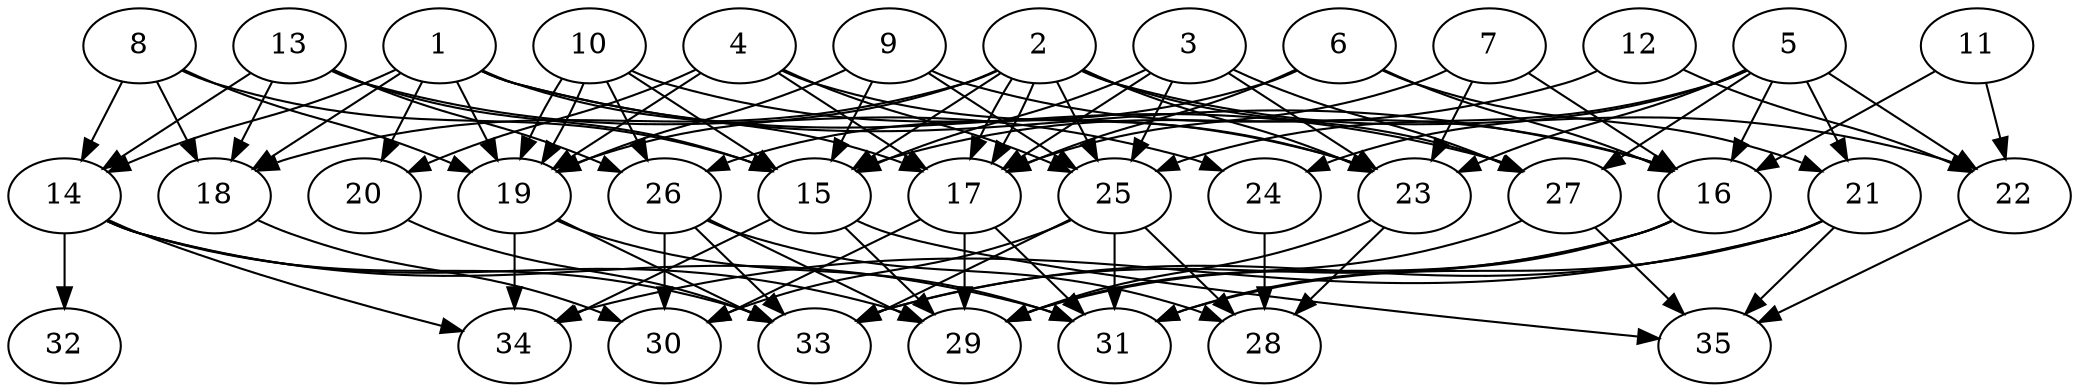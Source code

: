 // DAG automatically generated by daggen at Thu Oct  3 14:05:37 2019
// ./daggen --dot -n 35 --ccr 0.3 --fat 0.7 --regular 0.7 --density 0.5 --mindata 5242880 --maxdata 52428800 
digraph G {
  1 [size="121029973", alpha="0.10", expect_size="36308992"] 
  1 -> 14 [size ="36308992"]
  1 -> 16 [size ="36308992"]
  1 -> 17 [size ="36308992"]
  1 -> 18 [size ="36308992"]
  1 -> 19 [size ="36308992"]
  1 -> 20 [size ="36308992"]
  1 -> 27 [size ="36308992"]
  2 [size="125160107", alpha="0.09", expect_size="37548032"] 
  2 -> 15 [size ="37548032"]
  2 -> 17 [size ="37548032"]
  2 -> 17 [size ="37548032"]
  2 -> 18 [size ="37548032"]
  2 -> 19 [size ="37548032"]
  2 -> 22 [size ="37548032"]
  2 -> 23 [size ="37548032"]
  2 -> 25 [size ="37548032"]
  2 -> 27 [size ="37548032"]
  3 [size="98515627", alpha="0.08", expect_size="29554688"] 
  3 -> 15 [size ="29554688"]
  3 -> 17 [size ="29554688"]
  3 -> 23 [size ="29554688"]
  3 -> 25 [size ="29554688"]
  3 -> 27 [size ="29554688"]
  4 [size="66781867", alpha="0.17", expect_size="20034560"] 
  4 -> 17 [size ="20034560"]
  4 -> 19 [size ="20034560"]
  4 -> 20 [size ="20034560"]
  4 -> 23 [size ="20034560"]
  4 -> 25 [size ="20034560"]
  5 [size="139680427", alpha="0.18", expect_size="41904128"] 
  5 -> 16 [size ="41904128"]
  5 -> 21 [size ="41904128"]
  5 -> 22 [size ="41904128"]
  5 -> 23 [size ="41904128"]
  5 -> 24 [size ="41904128"]
  5 -> 25 [size ="41904128"]
  5 -> 27 [size ="41904128"]
  6 [size="76704427", alpha="0.15", expect_size="23011328"] 
  6 -> 16 [size ="23011328"]
  6 -> 17 [size ="23011328"]
  6 -> 21 [size ="23011328"]
  6 -> 26 [size ="23011328"]
  7 [size="66314240", alpha="0.05", expect_size="19894272"] 
  7 -> 16 [size ="19894272"]
  7 -> 17 [size ="19894272"]
  7 -> 23 [size ="19894272"]
  8 [size="144015360", alpha="0.05", expect_size="43204608"] 
  8 -> 14 [size ="43204608"]
  8 -> 15 [size ="43204608"]
  8 -> 18 [size ="43204608"]
  8 -> 19 [size ="43204608"]
  9 [size="158600533", alpha="0.13", expect_size="47580160"] 
  9 -> 15 [size ="47580160"]
  9 -> 16 [size ="47580160"]
  9 -> 19 [size ="47580160"]
  9 -> 25 [size ="47580160"]
  10 [size="35669333", alpha="0.09", expect_size="10700800"] 
  10 -> 15 [size ="10700800"]
  10 -> 19 [size ="10700800"]
  10 -> 19 [size ="10700800"]
  10 -> 23 [size ="10700800"]
  10 -> 26 [size ="10700800"]
  11 [size="34577067", alpha="0.06", expect_size="10373120"] 
  11 -> 16 [size ="10373120"]
  11 -> 22 [size ="10373120"]
  12 [size="111889067", alpha="0.07", expect_size="33566720"] 
  12 -> 15 [size ="33566720"]
  12 -> 22 [size ="33566720"]
  13 [size="27354453", alpha="0.07", expect_size="8206336"] 
  13 -> 14 [size ="8206336"]
  13 -> 15 [size ="8206336"]
  13 -> 18 [size ="8206336"]
  13 -> 24 [size ="8206336"]
  13 -> 26 [size ="8206336"]
  14 [size="86859093", alpha="0.07", expect_size="26057728"] 
  14 -> 29 [size ="26057728"]
  14 -> 31 [size ="26057728"]
  14 -> 32 [size ="26057728"]
  14 -> 33 [size ="26057728"]
  14 -> 34 [size ="26057728"]
  15 [size="60842667", alpha="0.03", expect_size="18252800"] 
  15 -> 29 [size ="18252800"]
  15 -> 34 [size ="18252800"]
  15 -> 35 [size ="18252800"]
  16 [size="43960320", alpha="0.12", expect_size="13188096"] 
  16 -> 29 [size ="13188096"]
  16 -> 31 [size ="13188096"]
  16 -> 33 [size ="13188096"]
  17 [size="161867093", alpha="0.08", expect_size="48560128"] 
  17 -> 29 [size ="48560128"]
  17 -> 30 [size ="48560128"]
  17 -> 31 [size ="48560128"]
  18 [size="41263787", alpha="0.13", expect_size="12379136"] 
  18 -> 30 [size ="12379136"]
  19 [size="77834240", alpha="0.14", expect_size="23350272"] 
  19 -> 31 [size ="23350272"]
  19 -> 33 [size ="23350272"]
  19 -> 34 [size ="23350272"]
  20 [size="22780587", alpha="0.10", expect_size="6834176"] 
  20 -> 33 [size ="6834176"]
  21 [size="96341333", alpha="0.18", expect_size="28902400"] 
  21 -> 31 [size ="28902400"]
  21 -> 33 [size ="28902400"]
  21 -> 34 [size ="28902400"]
  21 -> 35 [size ="28902400"]
  22 [size="145302187", alpha="0.01", expect_size="43590656"] 
  22 -> 35 [size ="43590656"]
  23 [size="45298347", alpha="0.14", expect_size="13589504"] 
  23 -> 28 [size ="13589504"]
  23 -> 29 [size ="13589504"]
  24 [size="99133440", alpha="0.13", expect_size="29740032"] 
  24 -> 28 [size ="29740032"]
  25 [size="156989440", alpha="0.07", expect_size="47096832"] 
  25 -> 28 [size ="47096832"]
  25 -> 30 [size ="47096832"]
  25 -> 31 [size ="47096832"]
  25 -> 33 [size ="47096832"]
  26 [size="23101440", alpha="0.09", expect_size="6930432"] 
  26 -> 28 [size ="6930432"]
  26 -> 29 [size ="6930432"]
  26 -> 30 [size ="6930432"]
  26 -> 33 [size ="6930432"]
  27 [size="116428800", alpha="0.18", expect_size="34928640"] 
  27 -> 29 [size ="34928640"]
  27 -> 35 [size ="34928640"]
  28 [size="21299200", alpha="0.02", expect_size="6389760"] 
  29 [size="120316587", alpha="0.04", expect_size="36094976"] 
  30 [size="74069333", alpha="0.09", expect_size="22220800"] 
  31 [size="150418773", alpha="0.16", expect_size="45125632"] 
  32 [size="138349227", alpha="0.15", expect_size="41504768"] 
  33 [size="145547947", alpha="0.15", expect_size="43664384"] 
  34 [size="95764480", alpha="0.04", expect_size="28729344"] 
  35 [size="38311253", alpha="0.18", expect_size="11493376"] 
}
